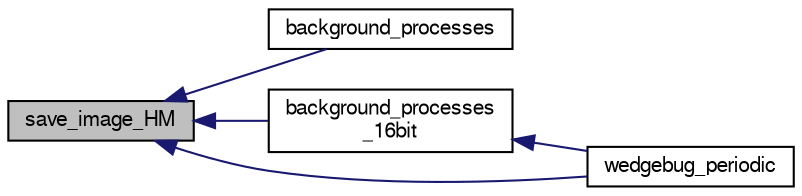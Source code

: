 digraph "save_image_HM"
{
  edge [fontname="FreeSans",fontsize="10",labelfontname="FreeSans",labelfontsize="10"];
  node [fontname="FreeSans",fontsize="10",shape=record];
  rankdir="LR";
  Node1 [label="save_image_HM",height=0.2,width=0.4,color="black", fillcolor="grey75", style="filled", fontcolor="black"];
  Node1 -> Node2 [dir="back",color="midnightblue",fontsize="10",style="solid",fontname="FreeSans"];
  Node2 [label="background_processes",height=0.2,width=0.4,color="black", fillcolor="white", style="filled",URL="$wedgebug_8c.html#a37483dcff9c407f382e82b9e0a0a4729"];
  Node1 -> Node3 [dir="back",color="midnightblue",fontsize="10",style="solid",fontname="FreeSans"];
  Node3 [label="background_processes\l_16bit",height=0.2,width=0.4,color="black", fillcolor="white", style="filled",URL="$wedgebug_8c.html#a9a5954363d7056e77bafd4e67866c47c"];
  Node3 -> Node4 [dir="back",color="midnightblue",fontsize="10",style="solid",fontname="FreeSans"];
  Node4 [label="wedgebug_periodic",height=0.2,width=0.4,color="black", fillcolor="white", style="filled",URL="$wedgebug_8h.html#ae7b75121d704ad8c922be906a906495f"];
  Node1 -> Node4 [dir="back",color="midnightblue",fontsize="10",style="solid",fontname="FreeSans"];
}
